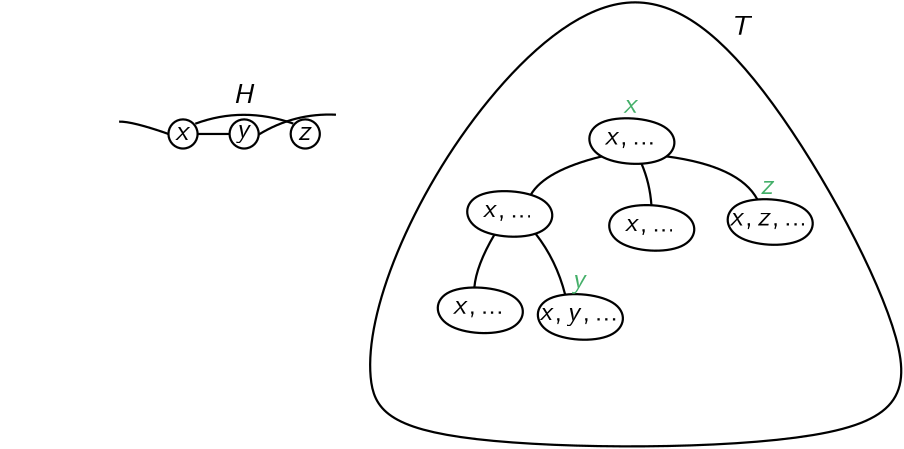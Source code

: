 <?xml version="1.0"?>
<!DOCTYPE ipe SYSTEM "ipe.dtd">
<ipe version="70218" creator="Ipe 7.2.24">
<info created="D:20211118125959" modified="D:20211119111358"/>
<preamble>\usepackage{sfmath}</preamble>
<ipestyle name="basic">
<symbol name="arrow/arc(spx)">
<path stroke="sym-stroke" fill="sym-stroke" pen="sym-pen">
0 0 m
-1 0.333 l
-1 -0.333 l
h
</path>
</symbol>
<symbol name="arrow/farc(spx)">
<path stroke="sym-stroke" fill="white" pen="sym-pen">
0 0 m
-1 0.333 l
-1 -0.333 l
h
</path>
</symbol>
<symbol name="arrow/ptarc(spx)">
<path stroke="sym-stroke" fill="sym-stroke" pen="sym-pen">
0 0 m
-1 0.333 l
-0.8 0 l
-1 -0.333 l
h
</path>
</symbol>
<symbol name="arrow/fptarc(spx)">
<path stroke="sym-stroke" fill="white" pen="sym-pen">
0 0 m
-1 0.333 l
-0.8 0 l
-1 -0.333 l
h
</path>
</symbol>
<symbol name="mark/circle(sx)" transformations="translations">
<path fill="sym-stroke">
0.6 0 0 0.6 0 0 e
0.4 0 0 0.4 0 0 e
</path>
</symbol>
<symbol name="mark/disk(sx)" transformations="translations">
<path fill="sym-stroke">
0.6 0 0 0.6 0 0 e
</path>
</symbol>
<symbol name="mark/fdisk(sfx)" transformations="translations">
<group>
<path fill="sym-fill">
0.5 0 0 0.5 0 0 e
</path>
<path fill="sym-stroke" fillrule="eofill">
0.6 0 0 0.6 0 0 e
0.4 0 0 0.4 0 0 e
</path>
</group>
</symbol>
<symbol name="mark/box(sx)" transformations="translations">
<path fill="sym-stroke" fillrule="eofill">
-0.6 -0.6 m
0.6 -0.6 l
0.6 0.6 l
-0.6 0.6 l
h
-0.4 -0.4 m
0.4 -0.4 l
0.4 0.4 l
-0.4 0.4 l
h
</path>
</symbol>
<symbol name="mark/square(sx)" transformations="translations">
<path fill="sym-stroke">
-0.6 -0.6 m
0.6 -0.6 l
0.6 0.6 l
-0.6 0.6 l
h
</path>
</symbol>
<symbol name="mark/fsquare(sfx)" transformations="translations">
<group>
<path fill="sym-fill">
-0.5 -0.5 m
0.5 -0.5 l
0.5 0.5 l
-0.5 0.5 l
h
</path>
<path fill="sym-stroke" fillrule="eofill">
-0.6 -0.6 m
0.6 -0.6 l
0.6 0.6 l
-0.6 0.6 l
h
-0.4 -0.4 m
0.4 -0.4 l
0.4 0.4 l
-0.4 0.4 l
h
</path>
</group>
</symbol>
<symbol name="mark/cross(sx)" transformations="translations">
<group>
<path fill="sym-stroke">
-0.43 -0.57 m
0.57 0.43 l
0.43 0.57 l
-0.57 -0.43 l
h
</path>
<path fill="sym-stroke">
-0.43 0.57 m
0.57 -0.43 l
0.43 -0.57 l
-0.57 0.43 l
h
</path>
</group>
</symbol>
<symbol name="arrow/fnormal(spx)">
<path stroke="sym-stroke" fill="white" pen="sym-pen">
0 0 m
-1 0.333 l
-1 -0.333 l
h
</path>
</symbol>
<symbol name="arrow/pointed(spx)">
<path stroke="sym-stroke" fill="sym-stroke" pen="sym-pen">
0 0 m
-1 0.333 l
-0.8 0 l
-1 -0.333 l
h
</path>
</symbol>
<symbol name="arrow/fpointed(spx)">
<path stroke="sym-stroke" fill="white" pen="sym-pen">
0 0 m
-1 0.333 l
-0.8 0 l
-1 -0.333 l
h
</path>
</symbol>
<symbol name="arrow/linear(spx)">
<path stroke="sym-stroke" pen="sym-pen">
-1 0.333 m
0 0 l
-1 -0.333 l
</path>
</symbol>
<symbol name="arrow/fdouble(spx)">
<path stroke="sym-stroke" fill="white" pen="sym-pen">
0 0 m
-1 0.333 l
-1 -0.333 l
h
-1 0 m
-2 0.333 l
-2 -0.333 l
h
</path>
</symbol>
<symbol name="arrow/double(spx)">
<path stroke="sym-stroke" fill="sym-stroke" pen="sym-pen">
0 0 m
-1 0.333 l
-1 -0.333 l
h
-1 0 m
-2 0.333 l
-2 -0.333 l
h
</path>
</symbol>
<symbol name="arrow/mid-normal(spx)">
<path stroke="sym-stroke" fill="sym-stroke" pen="sym-pen">
0.5 0 m
-0.5 0.333 l
-0.5 -0.333 l
h
</path>
</symbol>
<symbol name="arrow/mid-fnormal(spx)">
<path stroke="sym-stroke" fill="white" pen="sym-pen">
0.5 0 m
-0.5 0.333 l
-0.5 -0.333 l
h
</path>
</symbol>
<symbol name="arrow/mid-pointed(spx)">
<path stroke="sym-stroke" fill="sym-stroke" pen="sym-pen">
0.5 0 m
-0.5 0.333 l
-0.3 0 l
-0.5 -0.333 l
h
</path>
</symbol>
<symbol name="arrow/mid-fpointed(spx)">
<path stroke="sym-stroke" fill="white" pen="sym-pen">
0.5 0 m
-0.5 0.333 l
-0.3 0 l
-0.5 -0.333 l
h
</path>
</symbol>
<symbol name="arrow/mid-double(spx)">
<path stroke="sym-stroke" fill="sym-stroke" pen="sym-pen">
1 0 m
0 0.333 l
0 -0.333 l
h
0 0 m
-1 0.333 l
-1 -0.333 l
h
</path>
</symbol>
<symbol name="arrow/mid-fdouble(spx)">
<path stroke="sym-stroke" fill="white" pen="sym-pen">
1 0 m
0 0.333 l
0 -0.333 l
h
0 0 m
-1 0.333 l
-1 -0.333 l
h
</path>
</symbol>
<anglesize name="22.5 deg" value="22.5"/>
<anglesize name="30 deg" value="30"/>
<anglesize name="45 deg" value="45"/>
<anglesize name="60 deg" value="60"/>
<anglesize name="90 deg" value="90"/>
<arrowsize name="large" value="10"/>
<arrowsize name="small" value="5"/>
<arrowsize name="tiny" value="3"/>
<color name="blue" value="0 0 1"/>
<color name="brown" value="0.647 0.165 0.165"/>
<color name="darkblue" value="0 0 0.545"/>
<color name="darkcyan" value="0 0.545 0.545"/>
<color name="darkgray" value="0.663"/>
<color name="darkgreen" value="0 0.392 0"/>
<color name="darkmagenta" value="0.545 0 0.545"/>
<color name="darkorange" value="1 0.549 0"/>
<color name="darkred" value="0.545 0 0"/>
<color name="gold" value="1 0.843 0"/>
<color name="gray" value="0.745"/>
<color name="green" value="0 1 0"/>
<color name="lightblue" value="0.678 0.847 0.902"/>
<color name="lightcyan" value="0.878 1 1"/>
<color name="lightgray" value="0.827"/>
<color name="lightgreen" value="0.565 0.933 0.565"/>
<color name="lightyellow" value="1 1 0.878"/>
<color name="navy" value="0 0 0.502"/>
<color name="orange" value="1 0.647 0"/>
<color name="pink" value="1 0.753 0.796"/>
<color name="purple" value="0.627 0.125 0.941"/>
<color name="red" value="1 0 0"/>
<color name="seagreen" value="0.18 0.545 0.341"/>
<color name="turquoise" value="0.251 0.878 0.816"/>
<color name="violet" value="0.933 0.51 0.933"/>
<color name="yellow" value="1 1 0"/>
<dashstyle name="dash dot dotted" value="[4 2 1 2 1 2] 0"/>
<dashstyle name="dash dotted" value="[4 2 1 2] 0"/>
<dashstyle name="dashed" value="[4] 0"/>
<dashstyle name="dotted" value="[1 3] 0"/>
<gridsize name="10 pts (~3.5 mm)" value="10"/>
<gridsize name="14 pts (~5 mm)" value="14"/>
<gridsize name="16 pts (~6 mm)" value="16"/>
<gridsize name="20 pts (~7 mm)" value="20"/>
<gridsize name="28 pts (~10 mm)" value="28"/>
<gridsize name="32 pts (~12 mm)" value="32"/>
<gridsize name="4 pts" value="4"/>
<gridsize name="56 pts (~20 mm)" value="56"/>
<gridsize name="8 pts (~3 mm)" value="8"/>
<opacity name="10%" value="0.1"/>
<opacity name="30%" value="0.3"/>
<opacity name="50%" value="0.5"/>
<opacity name="75%" value="0.75"/>
<pen name="fat" value="1.2"/>
<pen name="heavier" value="0.8"/>
<pen name="ultrafat" value="2"/>
<symbolsize name="large" value="5"/>
<symbolsize name="small" value="2"/>
<symbolsize name="tiny" value="1.1"/>
<textsize name="Huge" value="\Huge"/>
<textsize name="LARGE" value="\LARGE"/>
<textsize name="Large" value="\Large"/>
<textsize name="footnote" value="\footnotesize"/>
<textsize name="huge" value="\huge"/>
<textsize name="large" value="\large"/>
<textsize name="small" value="\small"/>
<textsize name="tiny" value="\tiny"/>
<textstyle name="center" begin="\begin{center}" end="\end{center}"/>
<textstyle name="item" begin="\begin{itemize}\item{}" end="\end{itemize}"/>
<textstyle name="itemize" begin="\begin{itemize}" end="\end{itemize}"/>
<tiling name="falling" angle="-60" step="4" width="1"/>
<tiling name="rising" angle="30" step="4" width="1"/>
</ipestyle>
<ipestyle name="odsbasic">
<symbol name="arrow/arc(spx)">
<path stroke="sym-stroke" fill="sym-stroke" pen="sym-pen">
0 0 m
-1 0.333 l
-1 -0.333 l
h
</path>
</symbol>
<symbol name="arrow/farc(spx)">
<path stroke="sym-stroke" fill="white" pen="sym-pen">
0 0 m
-1 0.333 l
-1 -0.333 l
h
</path>
</symbol>
<symbol name="arrow/ptarc(spx)">
<path stroke="sym-stroke" fill="sym-stroke" pen="sym-pen">
0 0 m
-1 0.333 l
-0.8 0 l
-1 -0.333 l
h
</path>
</symbol>
<symbol name="arrow/fptarc(spx)">
<path stroke="sym-stroke" fill="white" pen="sym-pen">
0 0 m
-1 0.333 l
-0.8 0 l
-1 -0.333 l
h
</path>
</symbol>
<symbol name="mark/circle(sx)" transformations="translations">
<path fill="sym-stroke">
0.6 0 0 0.6 0 0 e
0.4 0 0 0.4 0 0 e
</path>
</symbol>
<symbol name="mark/disk(sx)" transformations="translations">
<path fill="sym-stroke">
0.6 0 0 0.6 0 0 e
</path>
</symbol>
<symbol name="mark/fdisk(sfx)" transformations="translations">
<group>
<path fill="sym-fill">
0.5 0 0 0.5 0 0 e
</path>
<path fill="sym-stroke" fillrule="eofill">
0.6 0 0 0.6 0 0 e
0.4 0 0 0.4 0 0 e
</path>
</group>
</symbol>
<symbol name="mark/box(sx)" transformations="translations">
<path fill="sym-stroke" fillrule="eofill">
-0.6 -0.6 m
0.6 -0.6 l
0.6 0.6 l
-0.6 0.6 l
h
-0.4 -0.4 m
0.4 -0.4 l
0.4 0.4 l
-0.4 0.4 l
h
</path>
</symbol>
<symbol name="mark/square(sx)" transformations="translations">
<path fill="sym-stroke">
-0.6 -0.6 m
0.6 -0.6 l
0.6 0.6 l
-0.6 0.6 l
h
</path>
</symbol>
<symbol name="mark/fsquare(sfx)" transformations="translations">
<group>
<path fill="sym-fill">
-0.5 -0.5 m
0.5 -0.5 l
0.5 0.5 l
-0.5 0.5 l
h
</path>
<path fill="sym-stroke" fillrule="eofill">
-0.6 -0.6 m
0.6 -0.6 l
0.6 0.6 l
-0.6 0.6 l
h
-0.4 -0.4 m
0.4 -0.4 l
0.4 0.4 l
-0.4 0.4 l
h
</path>
</group>
</symbol>
<symbol name="mark/cross(sx)" transformations="translations">
<group>
<path fill="sym-stroke">
-0.43 -0.57 m
0.57 0.43 l
0.43 0.57 l
-0.57 -0.43 l
h
</path>
<path fill="sym-stroke">
-0.43 0.57 m
0.57 -0.43 l
0.43 -0.57 l
-0.57 0.43 l
h
</path>
</group>
</symbol>
<symbol name="arrow/fnormal(spx)">
<path stroke="sym-stroke" fill="white" pen="sym-pen">
0 0 m
-1 0.333 l
-1 -0.333 l
h
</path>
</symbol>
<symbol name="arrow/pointed(spx)">
<path stroke="sym-stroke" fill="sym-stroke" pen="sym-pen">
0 0 m
-1 0.333 l
-0.8 0 l
-1 -0.333 l
h
</path>
</symbol>
<symbol name="arrow/fpointed(spx)">
<path stroke="sym-stroke" fill="white" pen="sym-pen">
0 0 m
-1 0.333 l
-0.8 0 l
-1 -0.333 l
h
</path>
</symbol>
<symbol name="arrow/linear(spx)">
<path stroke="sym-stroke" pen="sym-pen">
-1 0.333 m
0 0 l
-1 -0.333 l
</path>
</symbol>
<symbol name="arrow/fdouble(spx)">
<path stroke="sym-stroke" fill="white" pen="sym-pen">
0 0 m
-1 0.333 l
-1 -0.333 l
h
-1 0 m
-2 0.333 l
-2 -0.333 l
h
</path>
</symbol>
<symbol name="arrow/double(spx)">
<path stroke="sym-stroke" fill="sym-stroke" pen="sym-pen">
0 0 m
-1 0.333 l
-1 -0.333 l
h
-1 0 m
-2 0.333 l
-2 -0.333 l
h
</path>
</symbol>
<anglesize name="22.5 deg" value="22.5"/>
<anglesize name="30 deg" value="30"/>
<anglesize name="45 deg" value="45"/>
<anglesize name="60 deg" value="60"/>
<anglesize name="90 deg" value="90"/>
<arrowsize name="large" value="10"/>
<arrowsize name="small" value="5"/>
<arrowsize name="tiny" value="3"/>
<color name="gold" value="1 0.843 0"/>
<color name="gray" value="0.745"/>
<color name="orange" value="1 0.647 0"/>
<color name="red" value="1 0 0"/>
<dashstyle name="dash dot dotted" value="[4 2 1 2 1 2] 0"/>
<dashstyle name="dash dotted" value="[4 2 1 2] 0"/>
<dashstyle name="dashed" value="[4] 0"/>
<dashstyle name="dotted" value="[1 3] 0"/>
<gridsize name="10 pts (~3.5 mm)" value="10"/>
<gridsize name="14 pts (~5 mm)" value="14"/>
<gridsize name="16 pts (~6 mm)" value="16"/>
<gridsize name="20 pts (~7 mm)" value="20"/>
<gridsize name="28 pts (~10 mm)" value="28"/>
<gridsize name="32 pts (~12 mm)" value="32"/>
<gridsize name="4 pts" value="4"/>
<gridsize name="56 pts (~20 mm)" value="56"/>
<gridsize name="8 pts (~3 mm)" value="8"/>
<opacity name="10%" value="0.1"/>
<opacity name="30%" value="0.3"/>
<opacity name="50%" value="0.5"/>
<opacity name="75%" value="0.75"/>
<pen name="fat" value="1.2"/>
<pen name="heavier" value="0.8"/>
<pen name="ultrafat" value="2"/>
<symbolsize name="large" value="5"/>
<symbolsize name="small" value="2"/>
<symbolsize name="tiny" value="1.1"/>
<textsize name="Huge" value="\Huge"/>
<textsize name="LARGE" value="\LARGE"/>
<textsize name="Large" value="\Large"/>
<textsize name="footnote" value="\footnotesize"/>
<textsize name="huge" value="\huge"/>
<textsize name="large" value="\large"/>
<textsize name="small" value="\small"/>
<textsize name="tiny" value="\tiny"/>
<textstyle name="center" begin="\begin{center}" end="\end{center}"/>
<textstyle name="item" begin="\begin{itemize}\item{}" end="\end{itemize}"/>
<textstyle name="itemize" begin="\begin{itemize}" end="\end{itemize}"/>
<tiling name="falling" angle="-60" step="4" width="1"/>
<tiling name="rising" angle="30" step="4" width="1"/>
</ipestyle>
<ipestyle name="odscolors">
<color name="columbia blue" value="0.745 0.847 0.831"/>
<color name="diamond" value="0.721 0.882 1"/>
<color name="dutch white" value="0.866 0.878 0.741"/>
<color name="granny smith apple" value="0.733 0.858 0.607"/>
<color name="laurel green" value="0.67 0.768 0.631"/>
<color name="light salmon" value="0.98 0.635 0.458"/>
<color name="lightgray" value="0.827"/>
<color name="magic mint" value="0.647 1 0.839"/>
<color name="medium sea green" value="0.266 0.686 0.411"/>
<color name="midnight green" value="0.062 0.309 0.333"/>
<color name="myrtle green" value="0.196 0.454 0.427"/>
<color name="pale chestnut" value="0.909 0.682 0.717"/>
<color name="paynes grey" value="0.345 0.435 0.486"/>
<color name="pearl aqua" value="0.556 0.776 0.725"/>
<color name="pink raspberry" value="0.639 0.043 0.215"/>
<color name="pink-orange" value="1 0.549 0.38"/>
<color name="rose gold" value="0.741 0.419 0.45"/>
<color name="steel teal" value="0.4 0.521 0.525"/>
<color name="tigers eye" value="0.968 0.549 0.235"/>
<color name="trolley grey" value="0.505 0.498 0.458"/>
<color name="usc gold" value="1 0.807 0.019"/>
</ipestyle>
<page>
<layer name="alpha"/>
<layer name="walk"/>
<layer name="into_T"/>
<layer name="H*P"/>
<layer name="walk2"/>
<layer name="beta"/>
<view layers="alpha" active="alpha"/>
<view layers="alpha H*P" active="walk"/>
<view layers="alpha walk H*P" active="walk2"/>
<view layers="alpha walk H*P walk2" active="alpha"/>
<view layers="alpha walk into_T H*P walk2" active="walk"/>
<view layers="alpha walk into_T H*P walk2 beta" active="beta"/>
<path layer="into_T" matrix="1 0 0 1 -18.5416 -63.3075" fill="orange">
278.043 570.338
277.778 552.326
310.359 550.472
312.213 567.954 u
</path>
<path stroke="black" fill="orange" pen="heavier">
278.043 570.338
277.778 552.326
310.359 550.472
312.213 567.954 u
</path>
<path layer="alpha" stroke="black" pen="heavier">
278.043 570.338
277.778 552.326
310.359 550.472
312.213 567.954 u
</path>
<text matrix="1 0 0 1 0 -1" transformations="translations" pos="293.936 560.008" stroke="black" type="label" width="18.237" height="4.433" depth="1.24" halign="center" valign="baseline" style="math">x,\ldots</text>
<path matrix="1 0 0 1 -43.9706 -26.2235" stroke="black" pen="heavier">
278.043 570.338
277.778 552.326
310.359 550.472
312.213 567.954 u
</path>
<text matrix="1 0 0 1 -43.9706 -27.2235" transformations="translations" pos="293.936 560.008" stroke="black" type="label" width="18.237" height="4.433" depth="1.24" halign="center" valign="baseline" style="math">x,\ldots</text>
<path matrix="1 0 0 1 -54.566 -60.9235" stroke="black" pen="heavier">
278.043 570.338
277.778 552.326
310.359 550.472
312.213 567.954 u
</path>
<text matrix="1 0 0 1 -54.566 -61.9235" transformations="translations" pos="293.936 560.008" stroke="black" type="label" width="18.237" height="4.433" depth="1.24" halign="center" valign="baseline" style="math">x,\ldots</text>
<path matrix="1 0 0 1 7.15232 -31.2564" stroke="black" pen="heavier">
278.043 570.338
277.778 552.326
310.359 550.472
312.213 567.954 u
</path>
<text matrix="1 0 0 1 7.15232 -32.2564" transformations="translations" pos="293.936 560.008" stroke="black" type="label" width="18.237" height="4.433" depth="1.24" halign="center" valign="baseline" style="math">x,\ldots</text>
<path matrix="1 0 0 1 49.7989 -29.1373" stroke="black" pen="heavier">
278.043 570.338
277.778 552.326
310.359 550.472
312.213 567.954 u
</path>
<text matrix="1 0 0 1 49.7989 -30.1373" transformations="translations" pos="293.936 560.008" stroke="black" type="label" width="27.868" height="4.433" depth="1.24" halign="center" valign="baseline" style="math">x,z,\ldots</text>
<path stroke="black" pen="heavier">
283.702 554.756 m
263.21 549.677
258.215 540.942 c
</path>
<path stroke="black" pen="heavier">
298.078 552.138 m
301.088 545.174
301.643 537.185 c
</path>
<path stroke="black" pen="heavier">
307.096 554.772 m
333.404 551.266
339.787 539.245 c
</path>
<path stroke="black" pen="heavier">
245.118 526.601 m
238.575 515.507
237.896 507.565 c
</path>
<path matrix="1 0 0 1 -18.5416 -63.3075" stroke="black" pen="heavier">
278.043 570.338
277.778 552.326
310.359 550.472
312.213 567.954 u
</path>
<text matrix="1 0 0 1 -18.5416 -64.3075" transformations="translations" pos="293.936 560.008" stroke="black" type="label" width="28.339" height="4.435" depth="1.93" halign="center" valign="baseline" style="math">x,y,\ldots</text>
<path stroke="black" pen="heavier">
259.933 526.952 m
267.448 517.361
270.59 504.991 c
</path>
<text matrix="1 0 0 1 25 6" transformations="translations" pos="269.302 564.511" stroke="medium sea green" type="label" width="5.507" height="4.428" depth="0" halign="center" valign="baseline" style="math">x</text>
<path stroke="black" pen="heavier">
291.817 622.653
240.165 577.358
206.259 518.288
196.194 471.139
212.352 449.418
386.381 449.153
400.95 480.674
339.761 591.397 u
</path>
<text matrix="1 0 0 1 -2 0" transformations="translations" pos="332.08 598.548" stroke="black" type="label" width="8.112" height="6.918" depth="0" valign="baseline" style="math">T</text>
<text matrix="1 0 0 1 74.2237 -23.3095" transformations="translations" pos="269.302 564.511" stroke="medium sea green" type="label" width="5.203" height="4.428" depth="0" halign="center" valign="baseline" style="math">z</text>
<text matrix="1 0 0 1 6.62576 -57.015" transformations="translations" pos="269.302 564.511" stroke="medium sea green" type="label" width="5.673" height="4.435" depth="1.93" halign="center" valign="baseline" style="math">y</text>
<path layer="into_T" matrix="1 0 0 1 -18.5416 -63.3075" stroke="black" pen="heavier">
278.043 570.338
277.778 552.326
310.359 550.472
312.213 567.954 u
</path>
<text layer="H*P" matrix="1 0 0 1 -1.91405 -6.2825" transformations="translations" pos="134.93 545.132" stroke="black" type="label" width="8.797" height="4.432" depth="1.49" halign="center" valign="center" style="math">x_1</text>
<path matrix="1 0 0 1 -9.741 -14.4318" stroke="black" pen="heavier">
5.24427 0 0 5.24427 142.757 553.281 e
</path>
<text matrix="1 0 0 1 -1.91405 -22.2825" transformations="translations" pos="134.93 545.132" stroke="black" type="label" width="8.797" height="4.432" depth="1.49" halign="center" valign="center" style="math">x_2</text>
<text matrix="1 0 0 1 -1.91405 -38.2825" transformations="translations" pos="134.93 545.132" stroke="black" type="label" width="8.797" height="4.432" depth="1.49" halign="center" valign="center" style="math">x_3</text>
<path matrix="1 0 0 1 -9.741 -46.4318" stroke="black" pen="heavier">
5.24427 0 0 5.24427 142.757 553.281 e
</path>
<text matrix="1 0 0 1 -1.91405 -54.2825" transformations="translations" pos="134.93 545.132" stroke="black" type="label" width="8.797" height="4.432" depth="1.49" halign="center" valign="center" style="math">x_4</text>
<path matrix="1 0 0 1 -9.741 -62.4318" stroke="black" pen="heavier">
5.24427 0 0 5.24427 142.757 553.281 e
</path>
<text matrix="1 0 0 1 20.0859 -6.2825" transformations="translations" pos="134.93 545.132" stroke="black" type="label" width="8.797" height="4.435" depth="1.93" halign="center" valign="center" style="math">y_1</text>
<path matrix="1 0 0 1 12.259 -14.4318" stroke="black" pen="heavier">
5.24427 0 0 5.24427 142.757 553.281 e
</path>
<text matrix="1 0 0 1 20.0859 -22.2825" transformations="translations" pos="134.93 545.132" stroke="black" type="label" width="8.797" height="4.435" depth="1.93" halign="center" valign="center" style="math">y_2</text>
<path matrix="1 0 0 1 12.259 -30.4318" stroke="black" pen="heavier">
5.24427 0 0 5.24427 142.757 553.281 e
</path>
<text matrix="1 0 0 1 20.0859 -54.2825" transformations="translations" pos="134.93 545.132" stroke="black" type="label" width="8.797" height="4.435" depth="1.93" halign="center" valign="center" style="math">y_4</text>
<path matrix="1 0 0 1 12.259 -62.4318" stroke="black" pen="heavier">
5.24427 0 0 5.24427 142.757 553.281 e
</path>
<text matrix="1 0 0 1 42.0859 -6.2825" transformations="translations" pos="134.93 545.132" stroke="black" type="label" width="8.534" height="4.432" depth="1.49" halign="center" valign="center" style="math">z_1</text>
<path matrix="1 0 0 1 34.259 -14.4318" stroke="black" pen="heavier">
5.24427 0 0 5.24427 142.757 553.281 e
</path>
<text matrix="1 0 0 1 42.0859 -22.2825" transformations="translations" pos="134.93 545.132" stroke="black" type="label" width="8.534" height="4.432" depth="1.49" halign="center" valign="center" style="math">z_2</text>
<path matrix="1 0 0 1 34.259 -30.4318" stroke="black" pen="heavier">
5.24427 0 0 5.24427 142.757 553.281 e
</path>
<text matrix="1 0 0 1 42.0859 -38.2825" transformations="translations" pos="134.93 545.132" stroke="black" type="label" width="8.534" height="4.432" depth="1.49" halign="center" valign="center" style="math">z_3</text>
<path matrix="1 0 0 1 34.259 -46.4318" stroke="black" pen="heavier">
5.24427 0 0 5.24427 142.757 553.281 e
</path>
<text matrix="1 0 0 1 42.0859 -54.2825" transformations="translations" pos="134.93 545.132" stroke="black" type="label" width="8.534" height="4.432" depth="1.49" halign="center" valign="center" style="math">z_4</text>
<path matrix="1 0 0 1 34.259 -62.4318" stroke="black" pen="heavier">
5.24427 0 0 5.24427 142.757 553.281 e
</path>
<text matrix="1 0 0 1 -49.9141 -6.2825" transformations="translations" pos="134.93 545.132" stroke="black" type="label" width="4.981" height="6.531" depth="0" halign="center" valign="center" style="math">1</text>
<path matrix="1 0 0 1 -57.741 -14.4318" stroke="black" pen="heavier">
5.24427 0 0 5.24427 142.757 553.281 e
</path>
<text matrix="1 0 0 1 -49.9141 -22.2825" transformations="translations" pos="134.93 545.132" stroke="black" type="label" width="4.981" height="6.531" depth="0" halign="center" valign="center" style="math">2</text>
<path matrix="1 0 0 1 -57.741 -30.4318" stroke="black" pen="heavier">
5.24427 0 0 5.24427 142.757 553.281 e
</path>
<text matrix="1 0 0 1 -49.9141 -38.2825" transformations="translations" pos="134.93 545.132" stroke="black" type="label" width="4.981" height="6.531" depth="0" halign="center" valign="center" style="math">3</text>
<path matrix="1 0 0 1 -57.741 -46.4318" stroke="black" pen="heavier">
5.24427 0 0 5.24427 142.757 553.281 e
</path>
<text matrix="1 0 0 1 -49.9141 -54.2825" transformations="translations" pos="134.93 545.132" stroke="black" type="label" width="4.981" height="6.531" depth="0" halign="center" valign="center" style="math">4</text>
<path matrix="1 0 0 1 -57.741 -62.4318" stroke="black" pen="heavier">
5.24427 0 0 5.24427 142.757 553.281 e
</path>
<path matrix="1 0 0 1 -3 -66" stroke="black" pen="heavier">
88.016 599.605 m
88.016 594.093 l
</path>
<path matrix="1 0 0 1 -3 -66" stroke="black" pen="heavier">
88.016 583.605 m
88.016 578.093 l
</path>
<path matrix="1 0 0 1 -3 -66" stroke="black" pen="heavier">
88.016 567.605 m
88.016 562.093 l
</path>
<text matrix="1 0 0 1 6 -66" transformations="translations" pos="69.3216 580.746" stroke="black" type="label" width="7.191" height="6.918" depth="0" halign="right" valign="center" style="math">P</text>
<text layer="alpha" matrix="1 0 0 1 -1.91405 17.7175" transformations="translations" pos="134.93 545.132" stroke="black" type="label" width="5.507" height="4.428" depth="0" halign="center" valign="center" style="math">x</text>
<text matrix="1 0 0 1 20.0859 17.7175" transformations="translations" pos="134.93 545.132" stroke="black" type="label" width="5.673" height="4.435" depth="1.93" halign="center" valign="center" style="math">y</text>
<text matrix="1 0 0 1 42.0859 17.7175" transformations="translations" pos="134.93 545.132" stroke="black" type="label" width="5.203" height="4.428" depth="0" halign="center" valign="center" style="math">z</text>
<path matrix="1 0 0 1 -3 -66" stroke="black" pen="heavier">
141.26 628.849 m
152.772 628.849 l
</path>
<path layer="H*P" matrix="1 0 0 1 -3 -89.9998" stroke="black" pen="heavier">
141.26 628.849 m
152.772 628.849 l
</path>
<path matrix="1 0 0 1 -3 -66" stroke="black" pen="heavier">
140.414 601.888 m
153.617 592.032 l
</path>
<path matrix="1 0 0 1 -3 -66" stroke="black" pen="heavier">
140.414 591.81 m
153.617 601.667 l
</path>
<path matrix="1 0 0 1 -3 -66" stroke="black" pen="heavier">
136.016 599.605 m
136.016 594.093 l
</path>
<path matrix="1 0 0 1 -3 -66" stroke="black" pen="heavier">
158.016 599.605 m
158.016 594.093 l
</path>
<path matrix="1 0 0 1 -3 -66" stroke="black" pen="heavier">
180.016 599.605 m
180.016 594.093 l
</path>
<path matrix="1 0 0 1 -3 -66" stroke="black" pen="heavier">
140.414 601.888 m
155.295 595.287
173.107 596.741
175.749 591.81 c
</path>
<path matrix="1 0 0 1 -3 -66" stroke="black" pen="heavier">
140.414 591.81 m
158.016 596.997
173.107 596.741
175.749 601.888 c
</path>
<path matrix="1 0 0 1 -3 -66" stroke="black" pen="heavier">
140.414 591.81 m
157.658 598.195
175.722 591.86 c
</path>
<path matrix="1 0 0 1 -3 -50" stroke="black" pen="heavier">
140.414 591.81 m
157.658 598.195
175.722 591.86 c
</path>
<path matrix="1 0 0 1 -3 -106" stroke="black" pen="heavier">
141.26 628.849 m
152.772 628.849 l
</path>
<path matrix="1 0 0 1 -3 -82" stroke="black" pen="heavier">
140.414 601.888 m
153.617 592.032 l
</path>
<path matrix="1 0 0 1 -3 -82" stroke="black" pen="heavier">
140.414 591.81 m
153.617 601.667 l
</path>
<path matrix="1 0 0 1 -3 -82" stroke="black" pen="heavier">
180.016 599.605 m
180.016 594.093 l
</path>
<path matrix="1 0 0 1 -3 -82" stroke="black" pen="heavier">
140.414 601.888 m
155.295 595.287
173.107 596.741
175.749 591.81 c
</path>
<path matrix="1 0 0 1 -3 -82" stroke="black" pen="heavier">
140.414 591.81 m
158.016 596.997
173.107 596.741
175.749 601.888 c
</path>
<path matrix="1 0 0 1 -3 -82" stroke="black" pen="heavier">
140.414 591.81 m
157.658 598.195
175.722 591.86 c
</path>
<path matrix="1 0 0 1 -3 -66" stroke="black" pen="heavier">
140.414 591.81 m
157.658 598.195
175.722 591.86 c
</path>
<path matrix="1 0 0 1 -3 -122" stroke="black" pen="heavier">
141.26 628.849 m
152.772 628.849 l
</path>
<path matrix="1 0 0 1 -3 -98" stroke="black" pen="heavier">
140.414 601.888 m
153.617 592.032 l
</path>
<path matrix="1 0 0 1 -3 -98" stroke="black" pen="heavier">
140.414 591.81 m
153.617 601.667 l
</path>
<path matrix="1 0 0 1 -3 -98" stroke="black" pen="heavier">
180.016 599.605 m
180.016 594.093 l
</path>
<path matrix="1 0 0 1 -3 -98" stroke="black" pen="heavier">
140.414 601.888 m
155.295 595.287
173.107 596.741
175.749 591.81 c
</path>
<path matrix="1 0 0 1 -3 -98" stroke="black" pen="heavier">
140.414 591.81 m
158.016 596.997
173.107 596.741
175.749 601.888 c
</path>
<path matrix="1 0 0 1 -3 -98" stroke="black" pen="heavier">
140.414 591.81 m
157.658 598.195
175.722 591.86 c
</path>
<path matrix="1 0 0 1 -3 -82" stroke="black" pen="heavier">
140.414 591.81 m
157.658 598.195
175.722 591.86 c
</path>
<text layer="alpha" matrix="1 0 0 1 -5 -66" transformations="translations" pos="160 640" stroke="black" type="label" width="7.863" height="6.918" depth="0" halign="center" valign="baseline" style="math">H</text>
<path matrix="1 0 0 1 -3 -25.2804" stroke="black" pen="heavier">
140.414 591.81 m
157.658 598.195
175.722 591.86 c
</path>
<path layer="H*P" matrix="1 0 0 1 -3 -52" stroke="black" pen="heavier">
130.772 574.849 m
117.653 579.444
113.011 579.278 c
</path>
<path matrix="1 0 0 1 -3 -52" stroke="black" pen="heavier">
130.768 574.849 m
113.426 585.827 l
</path>
<path matrix="1 0 0 1 -3 -52" stroke="black" pen="heavier">
130.768 574.849 m
113.177 565.849 l
</path>
<path matrix="1 0 0 1 -3 -36" stroke="black" pen="heavier">
130.772 574.849 m
117.653 579.444
113.011 579.278 c
</path>
<path matrix="1 0 0 1 -3 -36" stroke="black" pen="heavier">
130.768 574.849 m
113.426 585.827 l
</path>
<path matrix="1 0 0 1 -3 -36" stroke="black" pen="heavier">
130.768 574.849 m
113.177 565.849 l
</path>
<path matrix="1 0 0 1 -3 -68" stroke="black" pen="heavier">
130.772 574.849 m
117.653 579.444
113.011 579.278 c
</path>
<path matrix="1 0 0 1 -3 -68" stroke="black" pen="heavier">
130.768 574.849 m
113.426 585.827 l
</path>
<path matrix="1 0 0 1 -3 -68" stroke="black" pen="heavier">
130.768 574.849 m
113.177 565.849 l
</path>
<path matrix="1 0 0 1 -3 -84" stroke="black" pen="heavier">
130.772 574.849 m
117.653 579.444
113.011 579.278 c
</path>
<path matrix="1 0 0 1 -3 -84" stroke="black" pen="heavier">
130.768 574.849 m
113.426 585.827 l
</path>
<path matrix="1 0 0 1 -3 -84" stroke="black" pen="heavier">
130.768 574.849 m
113.177 565.849 l
</path>
<path layer="alpha" matrix="1 0 0 1 -3 -12" stroke="black" pen="heavier">
130.772 574.849 m
117.653 579.444
113.011 579.278 c
</path>
<path layer="H*P" matrix="1 0 0 1 -3 -52" stroke="black" pen="heavier">
163.26 574.787 m
176.079 582.628
191.081 581.94 c
</path>
<path matrix="1 0 0 1 -3 -52" stroke="black" pen="heavier">
163.26 574.787 m
173.808 583.041
188.053 583.523
191.287 585.243 c
</path>
<path matrix="1 0 0 -1 -3.0001 1097.57" stroke="black" pen="heavier">
163.26 574.787 m
173.808 583.041
188.053 583.523
191.287 585.243 c
</path>
<path matrix="1 0 0 1 -3 -36" stroke="black" pen="heavier">
163.26 574.787 m
176.079 582.628
191.081 581.94 c
</path>
<path matrix="1 0 0 1 -3 -36" stroke="black" pen="heavier">
163.26 574.787 m
173.808 583.041
188.053 583.523
191.287 585.243 c
</path>
<path matrix="1 0 0 -1 -3.0001 1113.57" stroke="black" pen="heavier">
163.26 574.787 m
173.808 583.041
188.053 583.523
191.287 585.243 c
</path>
<path matrix="1 0 0 1 -3 -68" stroke="black" pen="heavier">
163.26 574.787 m
176.079 582.628
191.081 581.94 c
</path>
<path matrix="1 0 0 1 -3 -68" stroke="black" pen="heavier">
163.26 574.787 m
173.808 583.041
188.053 583.523
191.287 585.243 c
</path>
<path matrix="1 0 0 -1 -3.0001 1081.57" stroke="black" pen="heavier">
163.26 574.787 m
173.808 583.041
188.053 583.523
191.287 585.243 c
</path>
<path matrix="1 0 0 1 -3 -84" stroke="black" pen="heavier">
163.26 574.787 m
176.079 582.628
191.081 581.94 c
</path>
<path matrix="1 0 0 1 -3 -84" stroke="black" pen="heavier">
163.26 574.787 m
173.808 583.041
188.053 583.523
191.287 585.243 c
</path>
<path matrix="1 0 0 -1 -3.0001 1065.57" stroke="black" pen="heavier">
163.26 574.787 m
173.808 583.041
188.053 583.523
191.287 585.243 c
</path>
<path layer="walk" matrix="1 0 0 1 -3.00031 -81.9998" stroke="darkorange" pen="ultrafat">
140.414 601.888 m
153.617 592.032 l
</path>
<path matrix="1 0 0 1 -3.00031 -51.9998" stroke="darkorange" pen="ultrafat">
130.768 574.849 m
113.426 585.827 l
</path>
<path matrix="1 0 0 1 -3.00031 -51.9959" stroke="darkorange" pen="ultrafat">
163.26 574.787 m
173.808 583.041
188.053 583.523
191.287 585.243 c
</path>
<path layer="H*P" matrix="1 0 0 1 -9.741 -30.4318" stroke="black" pen="heavier">
5.24427 0 0 5.24427 142.757 553.281 e
</path>
<text matrix="1 0 0 1 20.0859 -38.2825" transformations="translations" pos="134.93 545.132" stroke="black" type="label" width="8.797" height="4.435" depth="1.93" halign="center" valign="center" style="math">y_3</text>
<path matrix="1 0 0 1 12.259 -46.4318" stroke="black" pen="heavier">
5.24427 0 0 5.24427 142.757 553.281 e
</path>
<path layer="alpha" matrix="1 0 0 1 -3 -12.16" stroke="black" pen="heavier">
163.26 574.787 m
176.079 582.628
191.081 581.94 c
</path>
<path layer="walk2" matrix="1 0 0 1 -3 -66" stroke="darkorange" pen="ultrafat">
141.26 628.849 m
152.772 628.849 l
</path>
<path matrix="1 0 0 1 -3 -12" stroke="darkorange" pen="ultrafat">
130.772 574.849 m
117.653 579.444
113.011 579.278 c
</path>
<path matrix="1 0 0 1 -3 -12.16" stroke="darkorange" pen="ultrafat">
163.26 574.787 m
176.079 582.628
191.081 581.94 c
</path>
<path layer="alpha" matrix="1 0 0 1 -9.741 9.5682" stroke="black" pen="heavier">
5.24427 0 0 5.24427 142.757 553.281 e
</path>
<path matrix="1 0 0 1 12.259 9.5682" stroke="black" pen="heavier">
5.24427 0 0 5.24427 142.757 553.281 e
</path>
<path matrix="1 0 0 1 34.259 9.5682" stroke="black" pen="heavier">
5.24427 0 0 5.24427 142.757 553.281 e
</path>
<text layer="beta" matrix="1 0 0 1 0 -5" transformations="translations" pos="267.644 584.79" stroke="black" type="label" width="68.578" height="7.473" depth="2.49" valign="baseline" style="math">S_x\supseteq\{x_2,y_3,y_2\}</text>
<path layer="into_T" matrix="1 0 0 1 -49.3997 -88.2927" stroke="black" fill="orange" pen="heavier">
278.043 570.338
277.778 552.326
310.359 550.472
312.213 567.954 u
</path>
<path matrix="1 0 0 1 31.1517 -84.0532" stroke="black" fill="orange" pen="heavier">
278.043 570.338
277.778 552.326
310.359 550.472
312.213 567.954 u
</path>
<path layer="H*P" matrix="1 0 0 1 -3 -82" stroke="black" pen="heavier">
136.016 599.605 m
136.016 594.093 l
</path>
<path matrix="1 0 0 1 -3 -82" stroke="black" pen="heavier">
158.016 599.605 m
158.016 594.093 l
</path>
<path matrix="1 0 0 1 -3 -82" stroke="black" pen="heavier">
180.016 599.605 m
180.016 594.093 l
</path>
<path matrix="1 0 0 1 -3 -98" stroke="black" pen="heavier">
136.016 599.605 m
136.016 594.093 l
</path>
<path matrix="1 0 0 1 -3 -98" stroke="black" pen="heavier">
158.016 599.605 m
158.016 594.093 l
</path>
<path matrix="1 0 0 1 -3 -98" stroke="black" pen="heavier">
180.016 599.605 m
180.016 594.093 l
</path>
<path layer="walk" stroke="darkorange" pen="ultrafat">
155.016 517.605 m
155.016 512.093 l
</path>
</page>
</ipe>
